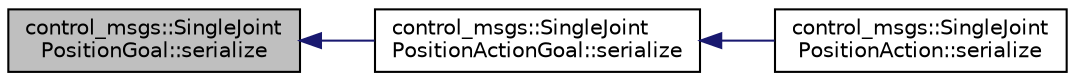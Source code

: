 digraph "control_msgs::SingleJointPositionGoal::serialize"
{
  edge [fontname="Helvetica",fontsize="10",labelfontname="Helvetica",labelfontsize="10"];
  node [fontname="Helvetica",fontsize="10",shape=record];
  rankdir="LR";
  Node1 [label="control_msgs::SingleJoint\lPositionGoal::serialize",height=0.2,width=0.4,color="black", fillcolor="grey75", style="filled" fontcolor="black"];
  Node1 -> Node2 [dir="back",color="midnightblue",fontsize="10",style="solid",fontname="Helvetica"];
  Node2 [label="control_msgs::SingleJoint\lPositionActionGoal::serialize",height=0.2,width=0.4,color="black", fillcolor="white", style="filled",URL="$classcontrol__msgs_1_1_single_joint_position_action_goal.html#a1afbbd14b0aadfa89fc9614175c527e3"];
  Node2 -> Node3 [dir="back",color="midnightblue",fontsize="10",style="solid",fontname="Helvetica"];
  Node3 [label="control_msgs::SingleJoint\lPositionAction::serialize",height=0.2,width=0.4,color="black", fillcolor="white", style="filled",URL="$classcontrol__msgs_1_1_single_joint_position_action.html#a6cd9a677b3ae58e6afe225f9e8eace63"];
}
